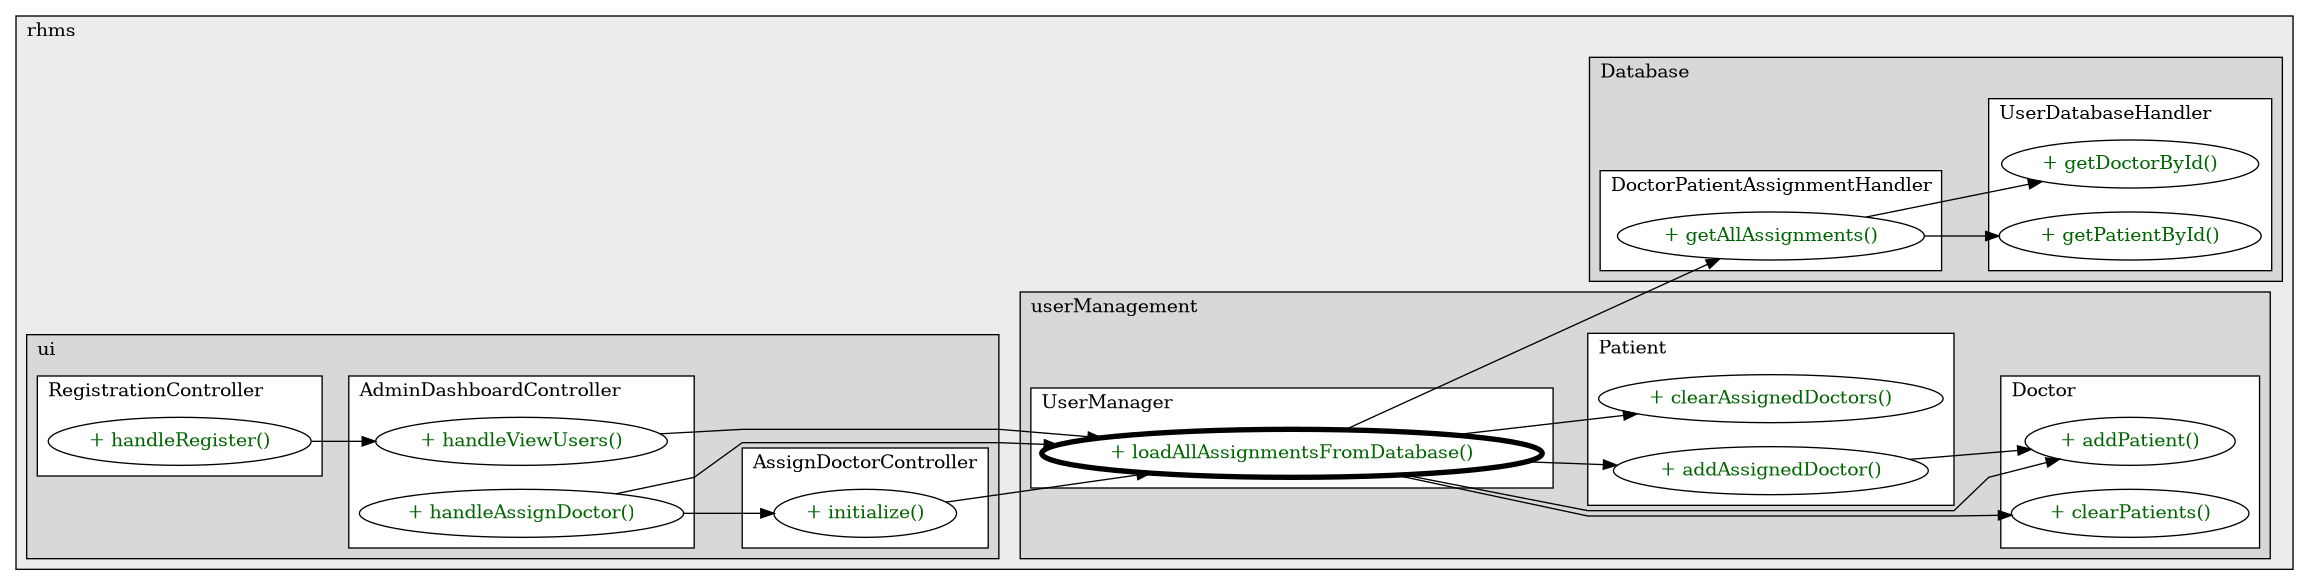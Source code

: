 @startuml

/' diagram meta data start
config=CallConfiguration;
{
  "rootMethod": "com.rhms.userManagement.UserManager#loadAllAssignmentsFromDatabase()",
  "projectClassification": {
    "searchMode": "OpenProject", // OpenProject, AllProjects
    "includedProjects": "",
    "pathEndKeywords": "*.impl",
    "isClientPath": "",
    "isClientName": "",
    "isTestPath": "",
    "isTestName": "",
    "isMappingPath": "",
    "isMappingName": "",
    "isDataAccessPath": "",
    "isDataAccessName": "",
    "isDataStructurePath": "",
    "isDataStructureName": "",
    "isInterfaceStructuresPath": "",
    "isInterfaceStructuresName": "",
    "isEntryPointPath": "",
    "isEntryPointName": "",
    "treatFinalFieldsAsMandatory": false
  },
  "graphRestriction": {
    "classPackageExcludeFilter": "",
    "classPackageIncludeFilter": "",
    "classNameExcludeFilter": "",
    "classNameIncludeFilter": "",
    "methodNameExcludeFilter": "",
    "methodNameIncludeFilter": "",
    "removeByInheritance": "", // inheritance/annotation based filtering is done in a second step
    "removeByAnnotation": "",
    "removeByClassPackage": "", // cleanup the graph after inheritance/annotation based filtering is done
    "removeByClassName": "",
    "cutMappings": false,
    "cutEnum": true,
    "cutTests": true,
    "cutClient": true,
    "cutDataAccess": true,
    "cutInterfaceStructures": true,
    "cutDataStructures": true,
    "cutGetterAndSetter": true,
    "cutConstructors": true
  },
  "graphTraversal": {
    "forwardDepth": 3,
    "backwardDepth": 3,
    "classPackageExcludeFilter": "",
    "classPackageIncludeFilter": "",
    "classNameExcludeFilter": "",
    "classNameIncludeFilter": "",
    "methodNameExcludeFilter": "",
    "methodNameIncludeFilter": "",
    "hideMappings": false,
    "hideDataStructures": false,
    "hidePrivateMethods": true,
    "hideInterfaceCalls": true, // indirection: implementation -> interface (is hidden) -> implementation
    "onlyShowApplicationEntryPoints": false, // root node is included
    "useMethodCallsForStructureDiagram": "ForwardOnly" // ForwardOnly, BothDirections, No
  },
  "details": {
    "aggregation": "GroupByClass", // ByClass, GroupByClass, None
    "showMethodParametersTypes": false,
    "showMethodParametersNames": false,
    "showMethodReturnType": false,
    "showPackageLevels": 2,
    "showCallOrder": false,
    "edgeMode": "MethodsOnly", // TypesOnly, MethodsOnly, TypesAndMethods, MethodsAndDirectTypeUsage
    "showDetailedClassStructure": false
  },
  "rootClass": "com.rhms.userManagement.UserManager",
  "extensionCallbackMethod": "" // qualified.class.name#methodName - signature: public static String method(String)
}
diagram meta data end '/



digraph g {
    rankdir="LR"
    splines=polyline
    

'nodes 
subgraph cluster_3499612 { 
   	label=rhms
	labeljust=l
	fillcolor="#ececec"
	style=filled
   
   subgraph cluster_1177773926 { 
   	label=ui
	labeljust=l
	fillcolor="#d8d8d8"
	style=filled
   
   subgraph cluster_1032712918 { 
   	label=AssignDoctorController
	labeljust=l
	fillcolor=white
	style=filled
   
   AssignDoctorController1319010786XXXinitialize2093704894[
	label="+ initialize()"
	style=filled
	fillcolor=white
	tooltip="AssignDoctorController

&#10;  Initialize the controller with user manager&#10; "
	fontcolor=darkgreen
];
} 

subgraph cluster_2041841709 { 
   	label=AdminDashboardController
	labeljust=l
	fillcolor=white
	style=filled
   
   AdminDashboardController1319010786XXXhandleAssignDoctor1067311644[
	label="+ handleAssignDoctor()"
	style=filled
	fillcolor=white
	tooltip="AdminDashboardController

null"
	fontcolor=darkgreen
];

AdminDashboardController1319010786XXXhandleViewUsers1067311644[
	label="+ handleViewUsers()"
	style=filled
	fillcolor=white
	tooltip="AdminDashboardController

null"
	fontcolor=darkgreen
];
} 

subgraph cluster_972420383 { 
   	label=RegistrationController
	labeljust=l
	fillcolor=white
	style=filled
   
   RegistrationController1319010786XXXhandleRegister1067311644[
	label="+ handleRegister()"
	style=filled
	fillcolor=white
	tooltip="RegistrationController

null"
	fontcolor=darkgreen
];
} 
} 

subgraph cluster_1951307539 { 
   	label=Database
	labeljust=l
	fillcolor="#d8d8d8"
	style=filled
   
   subgraph cluster_1780453371 { 
   	label=DoctorPatientAssignmentHandler
	labeljust=l
	fillcolor=white
	style=filled
   
   DoctorPatientAssignmentHandler1676144448XXXgetAllAssignments9269732[
	label="+ getAllAssignments()"
	style=filled
	fillcolor=white
	tooltip="DoctorPatientAssignmentHandler

&#10;  Gets all doctor-patient assignments from the database&#10; "
	fontcolor=darkgreen
];
} 

subgraph cluster_42351050 { 
   	label=UserDatabaseHandler
	labeljust=l
	fillcolor=white
	style=filled
   
   UserDatabaseHandler1676144448XXXgetDoctorById104431[
	label="+ getDoctorById()"
	style=filled
	fillcolor=white
	tooltip="UserDatabaseHandler

null"
	fontcolor=darkgreen
];

UserDatabaseHandler1676144448XXXgetPatientById104431[
	label="+ getPatientById()"
	style=filled
	fillcolor=white
	tooltip="UserDatabaseHandler

null"
	fontcolor=darkgreen
];
} 
} 

subgraph cluster_85584960 { 
   	label=userManagement
	labeljust=l
	fillcolor="#d8d8d8"
	style=filled
   
   subgraph cluster_1209960250 { 
   	label=Doctor
	labeljust=l
	fillcolor=white
	style=filled
   
   Doctor108603475XXXaddPatient873235173[
	label="+ addPatient()"
	style=filled
	fillcolor=white
	tooltip="Doctor

&#10;  Add a patient to this doctor's assigned patients&#10; "
	fontcolor=darkgreen
];

Doctor108603475XXXclearPatients0[
	label="+ clearPatients()"
	style=filled
	fillcolor=white
	tooltip="Doctor

&#10;  Clear all patients from this doctor's assigned patients&#10;  Used when reloading assignments from database&#10; "
	fontcolor=darkgreen
];
} 

subgraph cluster_528726090 { 
   	label=Patient
	labeljust=l
	fillcolor=white
	style=filled
   
   Patient108603475XXXaddAssignedDoctor2052357439[
	label="+ addAssignedDoctor()"
	style=filled
	fillcolor=white
	tooltip="Patient

&#10;  Add a doctor to this patient's list of assigned doctors&#10;  @param doctor The doctor to assign to this patient&#10; "
	fontcolor=darkgreen
];

Patient108603475XXXclearAssignedDoctors0[
	label="+ clearAssignedDoctors()"
	style=filled
	fillcolor=white
	tooltip="Patient

&#10;  Clear all assigned doctors&#10;  Used when reloading assignments from database&#10; "
	fontcolor=darkgreen
];
} 

subgraph cluster_879193049 { 
   	label=UserManager
	labeljust=l
	fillcolor=white
	style=filled
   
   UserManager108603475XXXloadAllAssignmentsFromDatabase0[
	label="+ loadAllAssignmentsFromDatabase()"
	style=filled
	fillcolor=white
	tooltip="UserManager

&#10;  Loads all doctor-patient assignments from the database&#10; "
	penwidth=4
	fontcolor=darkgreen
];
} 
} 
} 

'edges    
AdminDashboardController1319010786XXXhandleAssignDoctor1067311644 -> AssignDoctorController1319010786XXXinitialize2093704894;
AdminDashboardController1319010786XXXhandleAssignDoctor1067311644 -> UserManager108603475XXXloadAllAssignmentsFromDatabase0;
AdminDashboardController1319010786XXXhandleViewUsers1067311644 -> UserManager108603475XXXloadAllAssignmentsFromDatabase0;
AssignDoctorController1319010786XXXinitialize2093704894 -> UserManager108603475XXXloadAllAssignmentsFromDatabase0;
DoctorPatientAssignmentHandler1676144448XXXgetAllAssignments9269732 -> UserDatabaseHandler1676144448XXXgetDoctorById104431;
DoctorPatientAssignmentHandler1676144448XXXgetAllAssignments9269732 -> UserDatabaseHandler1676144448XXXgetPatientById104431;
Patient108603475XXXaddAssignedDoctor2052357439 -> Doctor108603475XXXaddPatient873235173;
RegistrationController1319010786XXXhandleRegister1067311644 -> AdminDashboardController1319010786XXXhandleViewUsers1067311644;
UserManager108603475XXXloadAllAssignmentsFromDatabase0 -> Doctor108603475XXXaddPatient873235173;
UserManager108603475XXXloadAllAssignmentsFromDatabase0 -> Doctor108603475XXXclearPatients0;
UserManager108603475XXXloadAllAssignmentsFromDatabase0 -> DoctorPatientAssignmentHandler1676144448XXXgetAllAssignments9269732;
UserManager108603475XXXloadAllAssignmentsFromDatabase0 -> Patient108603475XXXaddAssignedDoctor2052357439;
UserManager108603475XXXloadAllAssignmentsFromDatabase0 -> Patient108603475XXXclearAssignedDoctors0;
    
}
@enduml